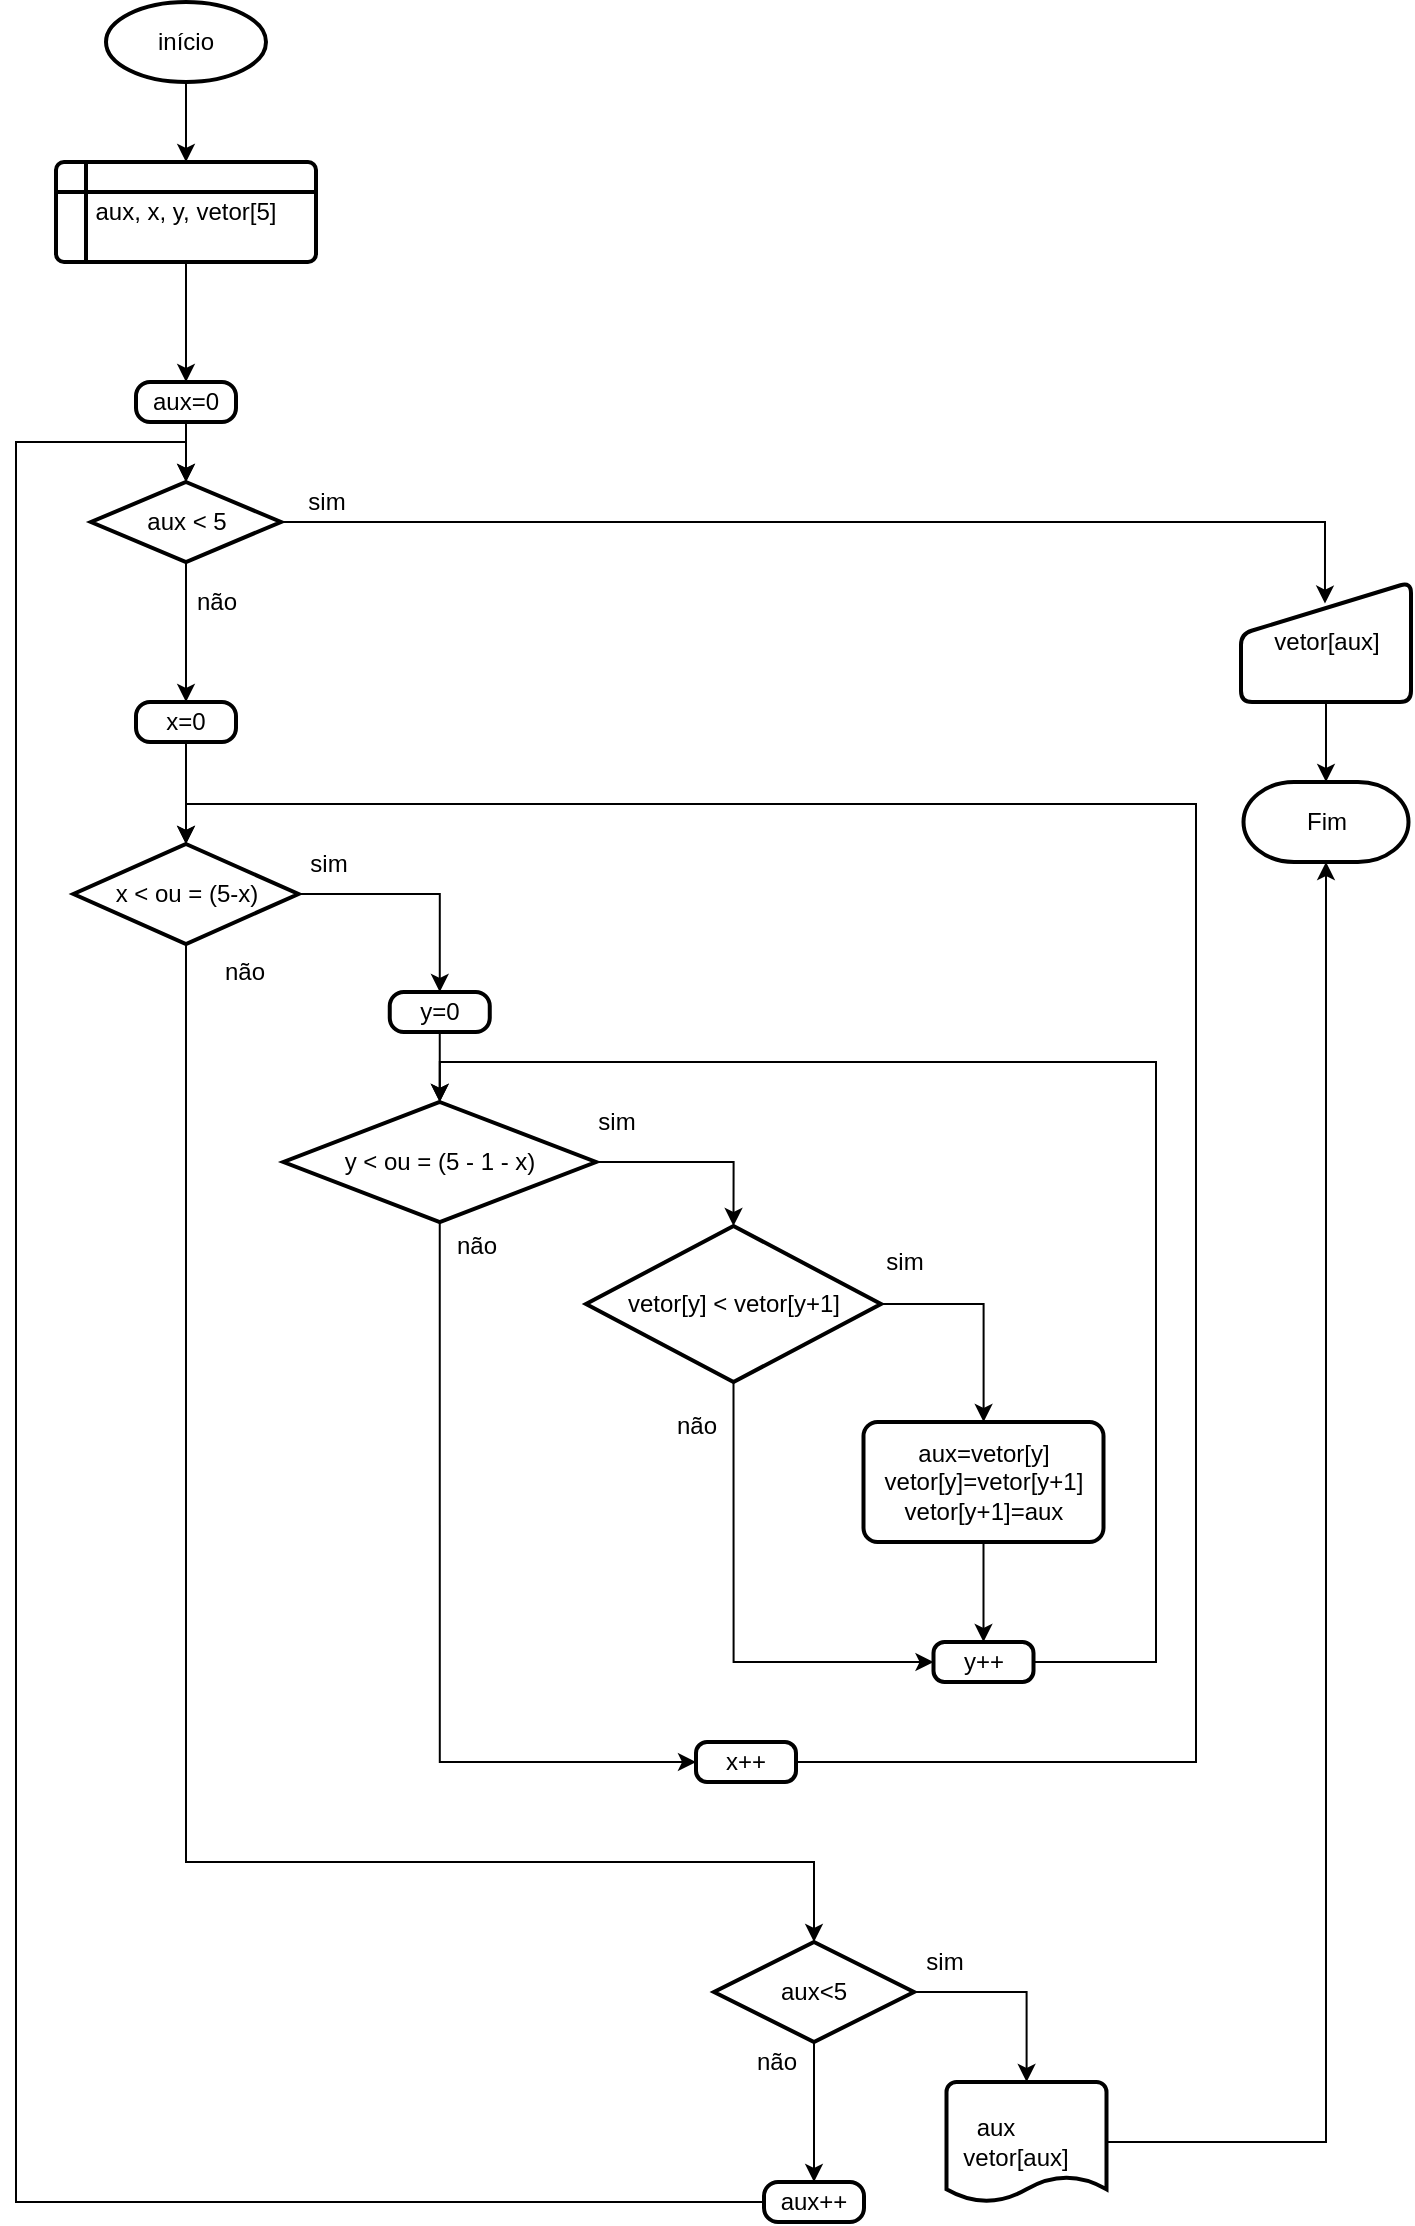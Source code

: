 <mxfile version="14.7.3" type="device"><diagram id="C5RBs43oDa-KdzZeNtuy" name="Page-1"><mxGraphModel dx="1426" dy="567" grid="1" gridSize="10" guides="1" tooltips="1" connect="1" arrows="1" fold="1" page="1" pageScale="1" pageWidth="827" pageHeight="1169" math="0" shadow="0"><root><mxCell id="WIyWlLk6GJQsqaUBKTNV-0"/><mxCell id="WIyWlLk6GJQsqaUBKTNV-1" parent="WIyWlLk6GJQsqaUBKTNV-0"/><mxCell id="gxa2Sk6uCRu4hcNRLd_a-83" style="edgeStyle=orthogonalEdgeStyle;rounded=0;orthogonalLoop=1;jettySize=auto;html=1;exitX=0.5;exitY=1;exitDx=0;exitDy=0;exitPerimeter=0;entryX=0.5;entryY=0;entryDx=0;entryDy=0;" edge="1" parent="WIyWlLk6GJQsqaUBKTNV-1" source="gxa2Sk6uCRu4hcNRLd_a-84" target="gxa2Sk6uCRu4hcNRLd_a-86"><mxGeometry relative="1" as="geometry"/></mxCell><mxCell id="gxa2Sk6uCRu4hcNRLd_a-84" value="início" style="strokeWidth=2;html=1;shape=mxgraph.flowchart.start_1;whiteSpace=wrap;" vertex="1" parent="WIyWlLk6GJQsqaUBKTNV-1"><mxGeometry x="110" y="30" width="80" height="40" as="geometry"/></mxCell><mxCell id="gxa2Sk6uCRu4hcNRLd_a-85" style="edgeStyle=orthogonalEdgeStyle;rounded=0;orthogonalLoop=1;jettySize=auto;html=1;exitX=0.5;exitY=1;exitDx=0;exitDy=0;entryX=0.5;entryY=0;entryDx=0;entryDy=0;" edge="1" parent="WIyWlLk6GJQsqaUBKTNV-1" source="gxa2Sk6uCRu4hcNRLd_a-86" target="gxa2Sk6uCRu4hcNRLd_a-88"><mxGeometry relative="1" as="geometry"/></mxCell><mxCell id="gxa2Sk6uCRu4hcNRLd_a-86" value="aux, x, y, vetor[5]" style="shape=internalStorage;whiteSpace=wrap;html=1;dx=15;dy=15;rounded=1;arcSize=8;strokeWidth=2;" vertex="1" parent="WIyWlLk6GJQsqaUBKTNV-1"><mxGeometry x="85" y="110" width="130" height="50" as="geometry"/></mxCell><mxCell id="gxa2Sk6uCRu4hcNRLd_a-87" style="edgeStyle=orthogonalEdgeStyle;rounded=0;orthogonalLoop=1;jettySize=auto;html=1;exitX=0.5;exitY=1;exitDx=0;exitDy=0;entryX=0.5;entryY=0;entryDx=0;entryDy=0;entryPerimeter=0;" edge="1" parent="WIyWlLk6GJQsqaUBKTNV-1" source="gxa2Sk6uCRu4hcNRLd_a-88" target="gxa2Sk6uCRu4hcNRLd_a-92"><mxGeometry relative="1" as="geometry"/></mxCell><mxCell id="gxa2Sk6uCRu4hcNRLd_a-88" value="aux=0" style="rounded=1;whiteSpace=wrap;html=1;absoluteArcSize=1;arcSize=14;strokeWidth=2;" vertex="1" parent="WIyWlLk6GJQsqaUBKTNV-1"><mxGeometry x="125" y="220" width="50" height="20" as="geometry"/></mxCell><mxCell id="gxa2Sk6uCRu4hcNRLd_a-89" style="edgeStyle=orthogonalEdgeStyle;rounded=0;orthogonalLoop=1;jettySize=auto;html=1;exitX=1;exitY=0.5;exitDx=0;exitDy=0;exitPerimeter=0;entryX=0.494;entryY=0.18;entryDx=0;entryDy=0;entryPerimeter=0;" edge="1" parent="WIyWlLk6GJQsqaUBKTNV-1" source="gxa2Sk6uCRu4hcNRLd_a-92" target="gxa2Sk6uCRu4hcNRLd_a-94"><mxGeometry relative="1" as="geometry"><mxPoint x="305" y="350" as="targetPoint"/></mxGeometry></mxCell><mxCell id="gxa2Sk6uCRu4hcNRLd_a-90" style="edgeStyle=orthogonalEdgeStyle;rounded=0;orthogonalLoop=1;jettySize=auto;html=1;entryX=0.5;entryY=0;entryDx=0;entryDy=0;entryPerimeter=0;exitX=0;exitY=0.5;exitDx=0;exitDy=0;" edge="1" parent="WIyWlLk6GJQsqaUBKTNV-1" source="gxa2Sk6uCRu4hcNRLd_a-118" target="gxa2Sk6uCRu4hcNRLd_a-92"><mxGeometry relative="1" as="geometry"><mxPoint x="150" y="520" as="targetPoint"/><mxPoint x="195" y="1160" as="sourcePoint"/><Array as="points"><mxPoint x="65" y="1130"/><mxPoint x="65" y="250"/><mxPoint x="150" y="250"/></Array></mxGeometry></mxCell><mxCell id="gxa2Sk6uCRu4hcNRLd_a-91" style="edgeStyle=orthogonalEdgeStyle;rounded=0;orthogonalLoop=1;jettySize=auto;html=1;exitX=0.5;exitY=1;exitDx=0;exitDy=0;exitPerimeter=0;entryX=0.5;entryY=0;entryDx=0;entryDy=0;" edge="1" parent="WIyWlLk6GJQsqaUBKTNV-1" source="gxa2Sk6uCRu4hcNRLd_a-92" target="gxa2Sk6uCRu4hcNRLd_a-96"><mxGeometry relative="1" as="geometry"/></mxCell><mxCell id="gxa2Sk6uCRu4hcNRLd_a-92" value="aux &amp;lt; 5" style="strokeWidth=2;html=1;shape=mxgraph.flowchart.decision;whiteSpace=wrap;" vertex="1" parent="WIyWlLk6GJQsqaUBKTNV-1"><mxGeometry x="102.5" y="270" width="95" height="40" as="geometry"/></mxCell><mxCell id="gxa2Sk6uCRu4hcNRLd_a-93" style="edgeStyle=orthogonalEdgeStyle;rounded=0;orthogonalLoop=1;jettySize=auto;html=1;exitX=0.5;exitY=1;exitDx=0;exitDy=0;entryX=0.5;entryY=0;entryDx=0;entryDy=0;entryPerimeter=0;" edge="1" parent="WIyWlLk6GJQsqaUBKTNV-1" source="gxa2Sk6uCRu4hcNRLd_a-94" target="gxa2Sk6uCRu4hcNRLd_a-119"><mxGeometry relative="1" as="geometry"/></mxCell><mxCell id="gxa2Sk6uCRu4hcNRLd_a-94" value="vetor[aux]" style="html=1;strokeWidth=2;shape=manualInput;whiteSpace=wrap;rounded=1;size=26;arcSize=11;" vertex="1" parent="WIyWlLk6GJQsqaUBKTNV-1"><mxGeometry x="677.5" y="320" width="85" height="60" as="geometry"/></mxCell><mxCell id="gxa2Sk6uCRu4hcNRLd_a-95" style="edgeStyle=orthogonalEdgeStyle;rounded=0;orthogonalLoop=1;jettySize=auto;html=1;exitX=0.5;exitY=1;exitDx=0;exitDy=0;entryX=0.5;entryY=0;entryDx=0;entryDy=0;entryPerimeter=0;" edge="1" parent="WIyWlLk6GJQsqaUBKTNV-1" source="gxa2Sk6uCRu4hcNRLd_a-96" target="gxa2Sk6uCRu4hcNRLd_a-99"><mxGeometry relative="1" as="geometry"><mxPoint x="150" y="430" as="targetPoint"/></mxGeometry></mxCell><mxCell id="gxa2Sk6uCRu4hcNRLd_a-96" value="x=0" style="rounded=1;whiteSpace=wrap;html=1;absoluteArcSize=1;arcSize=14;strokeWidth=2;" vertex="1" parent="WIyWlLk6GJQsqaUBKTNV-1"><mxGeometry x="125" y="380" width="50" height="20" as="geometry"/></mxCell><mxCell id="gxa2Sk6uCRu4hcNRLd_a-97" style="edgeStyle=orthogonalEdgeStyle;rounded=0;orthogonalLoop=1;jettySize=auto;html=1;exitX=1;exitY=0.5;exitDx=0;exitDy=0;exitPerimeter=0;entryX=0.5;entryY=0;entryDx=0;entryDy=0;" edge="1" parent="WIyWlLk6GJQsqaUBKTNV-1" source="gxa2Sk6uCRu4hcNRLd_a-99" target="gxa2Sk6uCRu4hcNRLd_a-107"><mxGeometry relative="1" as="geometry"><mxPoint x="417.5" y="455" as="sourcePoint"/></mxGeometry></mxCell><mxCell id="gxa2Sk6uCRu4hcNRLd_a-98" style="edgeStyle=orthogonalEdgeStyle;rounded=0;orthogonalLoop=1;jettySize=auto;html=1;exitX=0.5;exitY=1;exitDx=0;exitDy=0;exitPerimeter=0;entryX=0.5;entryY=0;entryDx=0;entryDy=0;entryPerimeter=0;" edge="1" parent="WIyWlLk6GJQsqaUBKTNV-1" source="gxa2Sk6uCRu4hcNRLd_a-99" target="gxa2Sk6uCRu4hcNRLd_a-127"><mxGeometry relative="1" as="geometry"><mxPoint x="165" y="1070" as="targetPoint"/><Array as="points"><mxPoint x="150" y="960"/><mxPoint x="464" y="960"/></Array></mxGeometry></mxCell><mxCell id="gxa2Sk6uCRu4hcNRLd_a-99" value="x &amp;lt; ou = (5-x)" style="strokeWidth=2;html=1;shape=mxgraph.flowchart.decision;whiteSpace=wrap;" vertex="1" parent="WIyWlLk6GJQsqaUBKTNV-1"><mxGeometry x="93.75" y="451" width="112.5" height="50" as="geometry"/></mxCell><mxCell id="gxa2Sk6uCRu4hcNRLd_a-100" style="edgeStyle=orthogonalEdgeStyle;rounded=0;orthogonalLoop=1;jettySize=auto;html=1;exitX=1;exitY=0.5;exitDx=0;exitDy=0;exitPerimeter=0;entryX=0.5;entryY=0;entryDx=0;entryDy=0;entryPerimeter=0;" edge="1" parent="WIyWlLk6GJQsqaUBKTNV-1" source="gxa2Sk6uCRu4hcNRLd_a-102" target="gxa2Sk6uCRu4hcNRLd_a-105"><mxGeometry relative="1" as="geometry"/></mxCell><mxCell id="gxa2Sk6uCRu4hcNRLd_a-101" style="edgeStyle=orthogonalEdgeStyle;rounded=0;orthogonalLoop=1;jettySize=auto;html=1;exitX=0.5;exitY=1;exitDx=0;exitDy=0;exitPerimeter=0;entryX=0;entryY=0.5;entryDx=0;entryDy=0;" edge="1" parent="WIyWlLk6GJQsqaUBKTNV-1" source="gxa2Sk6uCRu4hcNRLd_a-102" target="gxa2Sk6uCRu4hcNRLd_a-122"><mxGeometry relative="1" as="geometry"><mxPoint x="277" y="810" as="targetPoint"/></mxGeometry></mxCell><mxCell id="gxa2Sk6uCRu4hcNRLd_a-102" value="y &amp;lt; ou = (5 - 1 - x)" style="strokeWidth=2;html=1;shape=mxgraph.flowchart.decision;whiteSpace=wrap;" vertex="1" parent="WIyWlLk6GJQsqaUBKTNV-1"><mxGeometry x="198.75" y="580" width="156.25" height="60" as="geometry"/></mxCell><mxCell id="gxa2Sk6uCRu4hcNRLd_a-103" style="edgeStyle=orthogonalEdgeStyle;rounded=0;orthogonalLoop=1;jettySize=auto;html=1;exitX=1;exitY=0.5;exitDx=0;exitDy=0;exitPerimeter=0;" edge="1" parent="WIyWlLk6GJQsqaUBKTNV-1" source="gxa2Sk6uCRu4hcNRLd_a-105" target="gxa2Sk6uCRu4hcNRLd_a-109"><mxGeometry relative="1" as="geometry"/></mxCell><mxCell id="gxa2Sk6uCRu4hcNRLd_a-104" style="edgeStyle=orthogonalEdgeStyle;rounded=0;orthogonalLoop=1;jettySize=auto;html=1;exitX=0.5;exitY=1;exitDx=0;exitDy=0;exitPerimeter=0;entryX=0;entryY=0.5;entryDx=0;entryDy=0;" edge="1" parent="WIyWlLk6GJQsqaUBKTNV-1" source="gxa2Sk6uCRu4hcNRLd_a-105" target="gxa2Sk6uCRu4hcNRLd_a-124"><mxGeometry relative="1" as="geometry"/></mxCell><mxCell id="gxa2Sk6uCRu4hcNRLd_a-105" value="vetor[y] &amp;lt; vetor[y+1]" style="strokeWidth=2;html=1;shape=mxgraph.flowchart.decision;whiteSpace=wrap;" vertex="1" parent="WIyWlLk6GJQsqaUBKTNV-1"><mxGeometry x="350" y="642" width="147.5" height="78" as="geometry"/></mxCell><mxCell id="gxa2Sk6uCRu4hcNRLd_a-106" style="edgeStyle=orthogonalEdgeStyle;rounded=0;orthogonalLoop=1;jettySize=auto;html=1;exitX=0.5;exitY=1;exitDx=0;exitDy=0;entryX=0.5;entryY=0;entryDx=0;entryDy=0;entryPerimeter=0;" edge="1" parent="WIyWlLk6GJQsqaUBKTNV-1" source="gxa2Sk6uCRu4hcNRLd_a-107" target="gxa2Sk6uCRu4hcNRLd_a-102"><mxGeometry relative="1" as="geometry"/></mxCell><mxCell id="gxa2Sk6uCRu4hcNRLd_a-107" value="y=0" style="rounded=1;whiteSpace=wrap;html=1;absoluteArcSize=1;arcSize=14;strokeWidth=2;" vertex="1" parent="WIyWlLk6GJQsqaUBKTNV-1"><mxGeometry x="251.88" y="525" width="50" height="20" as="geometry"/></mxCell><mxCell id="gxa2Sk6uCRu4hcNRLd_a-108" style="edgeStyle=orthogonalEdgeStyle;rounded=0;orthogonalLoop=1;jettySize=auto;html=1;exitX=0.5;exitY=1;exitDx=0;exitDy=0;entryX=0.5;entryY=0;entryDx=0;entryDy=0;" edge="1" parent="WIyWlLk6GJQsqaUBKTNV-1" source="gxa2Sk6uCRu4hcNRLd_a-109" target="gxa2Sk6uCRu4hcNRLd_a-124"><mxGeometry relative="1" as="geometry"/></mxCell><mxCell id="gxa2Sk6uCRu4hcNRLd_a-109" value="aux=vetor[y]&lt;br&gt;vetor[y]=vetor[y+1]&lt;br&gt;vetor[y+1]=aux" style="rounded=1;whiteSpace=wrap;html=1;absoluteArcSize=1;arcSize=14;strokeWidth=2;" vertex="1" parent="WIyWlLk6GJQsqaUBKTNV-1"><mxGeometry x="488.75" y="740" width="120" height="60" as="geometry"/></mxCell><mxCell id="gxa2Sk6uCRu4hcNRLd_a-110" value="sim" style="text;html=1;align=center;verticalAlign=middle;resizable=0;points=[];autosize=1;strokeColor=none;" vertex="1" parent="WIyWlLk6GJQsqaUBKTNV-1"><mxGeometry x="350" y="580" width="30" height="20" as="geometry"/></mxCell><mxCell id="gxa2Sk6uCRu4hcNRLd_a-111" value="sim" style="text;html=1;align=center;verticalAlign=middle;resizable=0;points=[];autosize=1;strokeColor=none;" vertex="1" parent="WIyWlLk6GJQsqaUBKTNV-1"><mxGeometry x="493.75" y="650" width="30" height="20" as="geometry"/></mxCell><mxCell id="gxa2Sk6uCRu4hcNRLd_a-112" style="edgeStyle=orthogonalEdgeStyle;rounded=0;orthogonalLoop=1;jettySize=auto;html=1;exitX=0.5;exitY=1;exitDx=0;exitDy=0;" edge="1" parent="WIyWlLk6GJQsqaUBKTNV-1" source="gxa2Sk6uCRu4hcNRLd_a-96" target="gxa2Sk6uCRu4hcNRLd_a-96"><mxGeometry relative="1" as="geometry"/></mxCell><mxCell id="gxa2Sk6uCRu4hcNRLd_a-113" value="sim" style="text;html=1;align=center;verticalAlign=middle;resizable=0;points=[];autosize=1;strokeColor=none;" vertex="1" parent="WIyWlLk6GJQsqaUBKTNV-1"><mxGeometry x="205" y="270" width="30" height="20" as="geometry"/></mxCell><mxCell id="gxa2Sk6uCRu4hcNRLd_a-114" value="não" style="text;html=1;align=center;verticalAlign=middle;resizable=0;points=[];autosize=1;strokeColor=none;rotation=0;" vertex="1" parent="WIyWlLk6GJQsqaUBKTNV-1"><mxGeometry x="275.0" y="642" width="40" height="20" as="geometry"/></mxCell><mxCell id="gxa2Sk6uCRu4hcNRLd_a-115" value="não" style="text;html=1;align=center;verticalAlign=middle;resizable=0;points=[];autosize=1;strokeColor=none;" vertex="1" parent="WIyWlLk6GJQsqaUBKTNV-1"><mxGeometry x="145" y="320" width="40" height="20" as="geometry"/></mxCell><mxCell id="gxa2Sk6uCRu4hcNRLd_a-116" value="sim" style="text;html=1;align=center;verticalAlign=middle;resizable=0;points=[];autosize=1;strokeColor=none;" vertex="1" parent="WIyWlLk6GJQsqaUBKTNV-1"><mxGeometry x="206.25" y="451" width="30" height="20" as="geometry"/></mxCell><mxCell id="gxa2Sk6uCRu4hcNRLd_a-117" value="não" style="text;html=1;align=center;verticalAlign=middle;resizable=0;points=[];autosize=1;strokeColor=none;" vertex="1" parent="WIyWlLk6GJQsqaUBKTNV-1"><mxGeometry x="385" y="732" width="40" height="20" as="geometry"/></mxCell><mxCell id="gxa2Sk6uCRu4hcNRLd_a-118" value="aux++" style="rounded=1;whiteSpace=wrap;html=1;absoluteArcSize=1;arcSize=14;strokeWidth=2;" vertex="1" parent="WIyWlLk6GJQsqaUBKTNV-1"><mxGeometry x="439" y="1120" width="50" height="20" as="geometry"/></mxCell><mxCell id="gxa2Sk6uCRu4hcNRLd_a-119" value="Fim" style="strokeWidth=2;html=1;shape=mxgraph.flowchart.terminator;whiteSpace=wrap;" vertex="1" parent="WIyWlLk6GJQsqaUBKTNV-1"><mxGeometry x="678.75" y="420" width="82.5" height="40" as="geometry"/></mxCell><mxCell id="gxa2Sk6uCRu4hcNRLd_a-120" value="não" style="text;html=1;align=center;verticalAlign=middle;resizable=0;points=[];autosize=1;strokeColor=none;" vertex="1" parent="WIyWlLk6GJQsqaUBKTNV-1"><mxGeometry x="158.75" y="505" width="40" height="20" as="geometry"/></mxCell><mxCell id="gxa2Sk6uCRu4hcNRLd_a-121" style="edgeStyle=orthogonalEdgeStyle;rounded=0;orthogonalLoop=1;jettySize=auto;html=1;exitX=1;exitY=0.5;exitDx=0;exitDy=0;entryX=0.5;entryY=0;entryDx=0;entryDy=0;entryPerimeter=0;" edge="1" parent="WIyWlLk6GJQsqaUBKTNV-1" source="gxa2Sk6uCRu4hcNRLd_a-122" target="gxa2Sk6uCRu4hcNRLd_a-99"><mxGeometry relative="1" as="geometry"><Array as="points"><mxPoint x="655" y="910"/><mxPoint x="655" y="431"/><mxPoint x="150" y="431"/></Array></mxGeometry></mxCell><mxCell id="gxa2Sk6uCRu4hcNRLd_a-122" value="x++" style="rounded=1;whiteSpace=wrap;html=1;absoluteArcSize=1;arcSize=11;strokeWidth=2;" vertex="1" parent="WIyWlLk6GJQsqaUBKTNV-1"><mxGeometry x="405" y="900" width="50" height="20" as="geometry"/></mxCell><mxCell id="gxa2Sk6uCRu4hcNRLd_a-123" style="edgeStyle=orthogonalEdgeStyle;rounded=0;orthogonalLoop=1;jettySize=auto;html=1;exitX=1;exitY=0.5;exitDx=0;exitDy=0;entryX=0.5;entryY=0;entryDx=0;entryDy=0;entryPerimeter=0;" edge="1" parent="WIyWlLk6GJQsqaUBKTNV-1" source="gxa2Sk6uCRu4hcNRLd_a-124" target="gxa2Sk6uCRu4hcNRLd_a-102"><mxGeometry relative="1" as="geometry"><mxPoint x="635" y="550" as="targetPoint"/><Array as="points"><mxPoint x="635" y="860"/><mxPoint x="635" y="560"/><mxPoint x="277" y="560"/></Array></mxGeometry></mxCell><mxCell id="gxa2Sk6uCRu4hcNRLd_a-124" value="y++" style="rounded=1;whiteSpace=wrap;html=1;absoluteArcSize=1;arcSize=11;strokeWidth=2;" vertex="1" parent="WIyWlLk6GJQsqaUBKTNV-1"><mxGeometry x="523.75" y="850" width="50" height="20" as="geometry"/></mxCell><mxCell id="gxa2Sk6uCRu4hcNRLd_a-125" style="edgeStyle=orthogonalEdgeStyle;rounded=0;orthogonalLoop=1;jettySize=auto;html=1;exitX=1;exitY=0.5;exitDx=0;exitDy=0;exitPerimeter=0;" edge="1" parent="WIyWlLk6GJQsqaUBKTNV-1" source="gxa2Sk6uCRu4hcNRLd_a-127" target="gxa2Sk6uCRu4hcNRLd_a-129"><mxGeometry relative="1" as="geometry"/></mxCell><mxCell id="gxa2Sk6uCRu4hcNRLd_a-126" style="edgeStyle=orthogonalEdgeStyle;rounded=0;orthogonalLoop=1;jettySize=auto;html=1;exitX=0.5;exitY=1;exitDx=0;exitDy=0;exitPerimeter=0;entryX=0.5;entryY=0;entryDx=0;entryDy=0;" edge="1" parent="WIyWlLk6GJQsqaUBKTNV-1" source="gxa2Sk6uCRu4hcNRLd_a-127" target="gxa2Sk6uCRu4hcNRLd_a-118"><mxGeometry relative="1" as="geometry"/></mxCell><mxCell id="gxa2Sk6uCRu4hcNRLd_a-127" value="aux&amp;lt;5" style="strokeWidth=2;html=1;shape=mxgraph.flowchart.decision;whiteSpace=wrap;" vertex="1" parent="WIyWlLk6GJQsqaUBKTNV-1"><mxGeometry x="414" y="1000" width="100" height="50" as="geometry"/></mxCell><mxCell id="gxa2Sk6uCRu4hcNRLd_a-128" style="edgeStyle=orthogonalEdgeStyle;rounded=0;orthogonalLoop=1;jettySize=auto;html=1;exitX=1;exitY=0.5;exitDx=0;exitDy=0;exitPerimeter=0;entryX=0.5;entryY=1;entryDx=0;entryDy=0;entryPerimeter=0;" edge="1" parent="WIyWlLk6GJQsqaUBKTNV-1" source="gxa2Sk6uCRu4hcNRLd_a-129" target="gxa2Sk6uCRu4hcNRLd_a-119"><mxGeometry relative="1" as="geometry"><mxPoint x="775" y="510" as="targetPoint"/></mxGeometry></mxCell><mxCell id="gxa2Sk6uCRu4hcNRLd_a-129" value="&amp;nbsp; &amp;nbsp; aux&lt;br&gt;&amp;nbsp; vetor[aux]" style="strokeWidth=2;html=1;shape=mxgraph.flowchart.document2;whiteSpace=wrap;size=0.213;align=left;" vertex="1" parent="WIyWlLk6GJQsqaUBKTNV-1"><mxGeometry x="530.25" y="1070" width="80" height="60" as="geometry"/></mxCell><mxCell id="gxa2Sk6uCRu4hcNRLd_a-132" value="sim" style="text;html=1;align=center;verticalAlign=middle;resizable=0;points=[];autosize=1;strokeColor=none;" vertex="1" parent="WIyWlLk6GJQsqaUBKTNV-1"><mxGeometry x="514" y="1000" width="30" height="20" as="geometry"/></mxCell><mxCell id="gxa2Sk6uCRu4hcNRLd_a-133" value="não" style="text;html=1;align=center;verticalAlign=middle;resizable=0;points=[];autosize=1;strokeColor=none;" vertex="1" parent="WIyWlLk6GJQsqaUBKTNV-1"><mxGeometry x="425" y="1050" width="40" height="20" as="geometry"/></mxCell></root></mxGraphModel></diagram></mxfile>